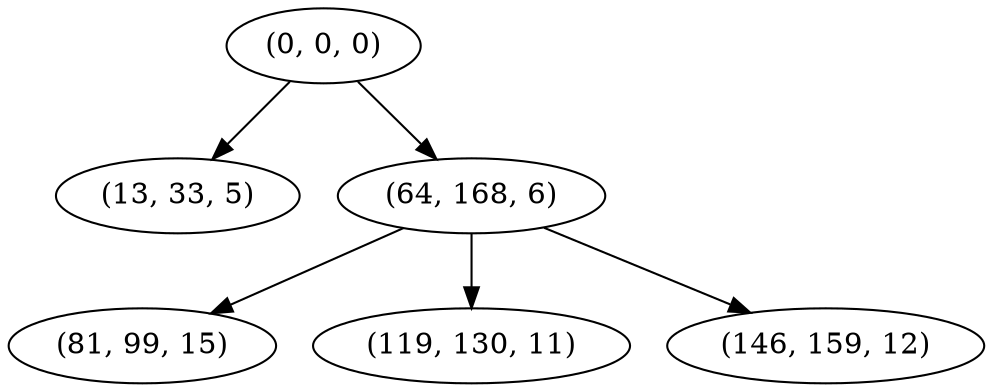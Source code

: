 digraph tree {
    "(0, 0, 0)";
    "(13, 33, 5)";
    "(64, 168, 6)";
    "(81, 99, 15)";
    "(119, 130, 11)";
    "(146, 159, 12)";
    "(0, 0, 0)" -> "(13, 33, 5)";
    "(0, 0, 0)" -> "(64, 168, 6)";
    "(64, 168, 6)" -> "(81, 99, 15)";
    "(64, 168, 6)" -> "(119, 130, 11)";
    "(64, 168, 6)" -> "(146, 159, 12)";
}
